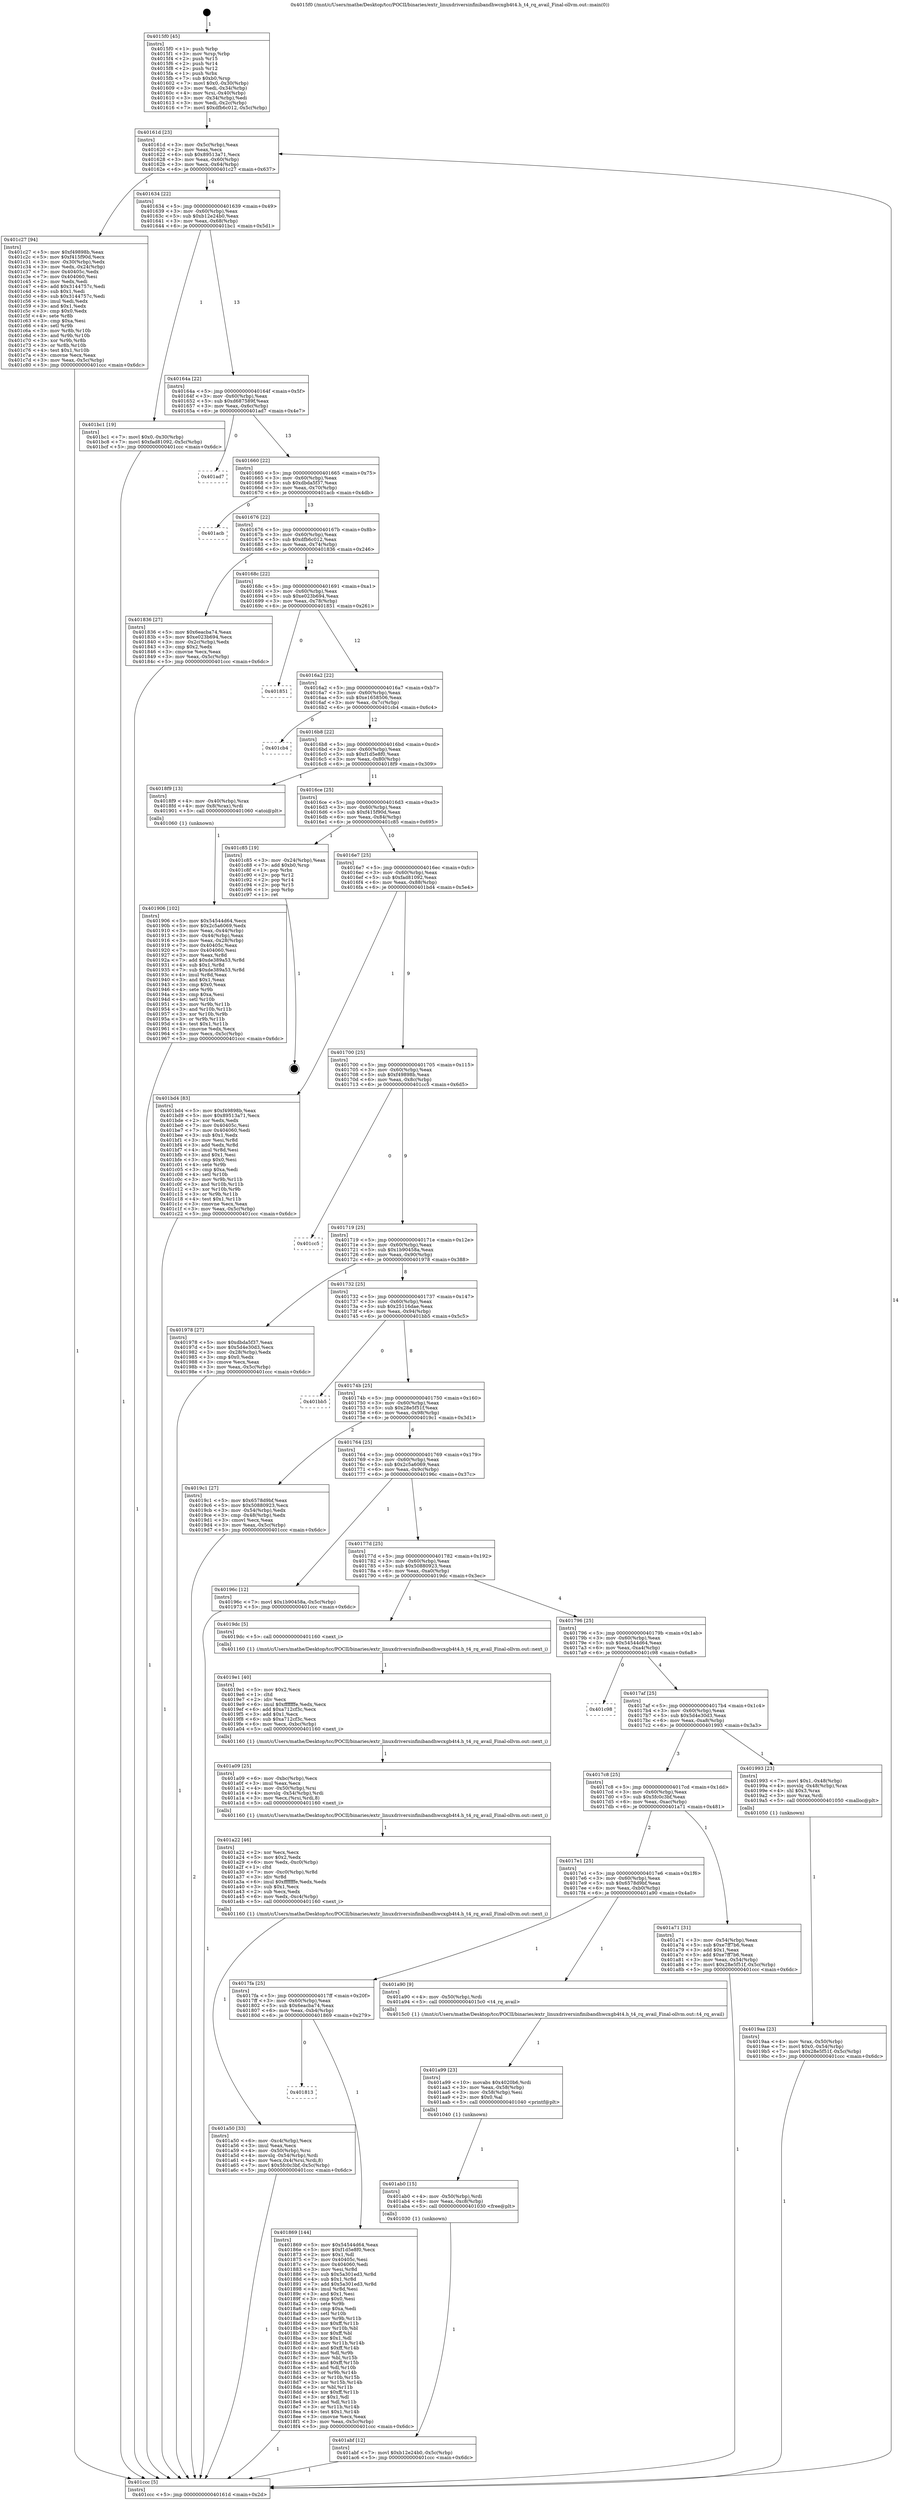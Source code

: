 digraph "0x4015f0" {
  label = "0x4015f0 (/mnt/c/Users/mathe/Desktop/tcc/POCII/binaries/extr_linuxdriversinfinibandhwcxgb4t4.h_t4_rq_avail_Final-ollvm.out::main(0))"
  labelloc = "t"
  node[shape=record]

  Entry [label="",width=0.3,height=0.3,shape=circle,fillcolor=black,style=filled]
  "0x40161d" [label="{
     0x40161d [23]\l
     | [instrs]\l
     &nbsp;&nbsp;0x40161d \<+3\>: mov -0x5c(%rbp),%eax\l
     &nbsp;&nbsp;0x401620 \<+2\>: mov %eax,%ecx\l
     &nbsp;&nbsp;0x401622 \<+6\>: sub $0x89513a71,%ecx\l
     &nbsp;&nbsp;0x401628 \<+3\>: mov %eax,-0x60(%rbp)\l
     &nbsp;&nbsp;0x40162b \<+3\>: mov %ecx,-0x64(%rbp)\l
     &nbsp;&nbsp;0x40162e \<+6\>: je 0000000000401c27 \<main+0x637\>\l
  }"]
  "0x401c27" [label="{
     0x401c27 [94]\l
     | [instrs]\l
     &nbsp;&nbsp;0x401c27 \<+5\>: mov $0xf49898b,%eax\l
     &nbsp;&nbsp;0x401c2c \<+5\>: mov $0xf415f90d,%ecx\l
     &nbsp;&nbsp;0x401c31 \<+3\>: mov -0x30(%rbp),%edx\l
     &nbsp;&nbsp;0x401c34 \<+3\>: mov %edx,-0x24(%rbp)\l
     &nbsp;&nbsp;0x401c37 \<+7\>: mov 0x40405c,%edx\l
     &nbsp;&nbsp;0x401c3e \<+7\>: mov 0x404060,%esi\l
     &nbsp;&nbsp;0x401c45 \<+2\>: mov %edx,%edi\l
     &nbsp;&nbsp;0x401c47 \<+6\>: add $0x3144757c,%edi\l
     &nbsp;&nbsp;0x401c4d \<+3\>: sub $0x1,%edi\l
     &nbsp;&nbsp;0x401c50 \<+6\>: sub $0x3144757c,%edi\l
     &nbsp;&nbsp;0x401c56 \<+3\>: imul %edi,%edx\l
     &nbsp;&nbsp;0x401c59 \<+3\>: and $0x1,%edx\l
     &nbsp;&nbsp;0x401c5c \<+3\>: cmp $0x0,%edx\l
     &nbsp;&nbsp;0x401c5f \<+4\>: sete %r8b\l
     &nbsp;&nbsp;0x401c63 \<+3\>: cmp $0xa,%esi\l
     &nbsp;&nbsp;0x401c66 \<+4\>: setl %r9b\l
     &nbsp;&nbsp;0x401c6a \<+3\>: mov %r8b,%r10b\l
     &nbsp;&nbsp;0x401c6d \<+3\>: and %r9b,%r10b\l
     &nbsp;&nbsp;0x401c70 \<+3\>: xor %r9b,%r8b\l
     &nbsp;&nbsp;0x401c73 \<+3\>: or %r8b,%r10b\l
     &nbsp;&nbsp;0x401c76 \<+4\>: test $0x1,%r10b\l
     &nbsp;&nbsp;0x401c7a \<+3\>: cmovne %ecx,%eax\l
     &nbsp;&nbsp;0x401c7d \<+3\>: mov %eax,-0x5c(%rbp)\l
     &nbsp;&nbsp;0x401c80 \<+5\>: jmp 0000000000401ccc \<main+0x6dc\>\l
  }"]
  "0x401634" [label="{
     0x401634 [22]\l
     | [instrs]\l
     &nbsp;&nbsp;0x401634 \<+5\>: jmp 0000000000401639 \<main+0x49\>\l
     &nbsp;&nbsp;0x401639 \<+3\>: mov -0x60(%rbp),%eax\l
     &nbsp;&nbsp;0x40163c \<+5\>: sub $0xb12e24b0,%eax\l
     &nbsp;&nbsp;0x401641 \<+3\>: mov %eax,-0x68(%rbp)\l
     &nbsp;&nbsp;0x401644 \<+6\>: je 0000000000401bc1 \<main+0x5d1\>\l
  }"]
  Exit [label="",width=0.3,height=0.3,shape=circle,fillcolor=black,style=filled,peripheries=2]
  "0x401bc1" [label="{
     0x401bc1 [19]\l
     | [instrs]\l
     &nbsp;&nbsp;0x401bc1 \<+7\>: movl $0x0,-0x30(%rbp)\l
     &nbsp;&nbsp;0x401bc8 \<+7\>: movl $0xfad81092,-0x5c(%rbp)\l
     &nbsp;&nbsp;0x401bcf \<+5\>: jmp 0000000000401ccc \<main+0x6dc\>\l
  }"]
  "0x40164a" [label="{
     0x40164a [22]\l
     | [instrs]\l
     &nbsp;&nbsp;0x40164a \<+5\>: jmp 000000000040164f \<main+0x5f\>\l
     &nbsp;&nbsp;0x40164f \<+3\>: mov -0x60(%rbp),%eax\l
     &nbsp;&nbsp;0x401652 \<+5\>: sub $0xd687589f,%eax\l
     &nbsp;&nbsp;0x401657 \<+3\>: mov %eax,-0x6c(%rbp)\l
     &nbsp;&nbsp;0x40165a \<+6\>: je 0000000000401ad7 \<main+0x4e7\>\l
  }"]
  "0x401abf" [label="{
     0x401abf [12]\l
     | [instrs]\l
     &nbsp;&nbsp;0x401abf \<+7\>: movl $0xb12e24b0,-0x5c(%rbp)\l
     &nbsp;&nbsp;0x401ac6 \<+5\>: jmp 0000000000401ccc \<main+0x6dc\>\l
  }"]
  "0x401ad7" [label="{
     0x401ad7\l
  }", style=dashed]
  "0x401660" [label="{
     0x401660 [22]\l
     | [instrs]\l
     &nbsp;&nbsp;0x401660 \<+5\>: jmp 0000000000401665 \<main+0x75\>\l
     &nbsp;&nbsp;0x401665 \<+3\>: mov -0x60(%rbp),%eax\l
     &nbsp;&nbsp;0x401668 \<+5\>: sub $0xdbda5f37,%eax\l
     &nbsp;&nbsp;0x40166d \<+3\>: mov %eax,-0x70(%rbp)\l
     &nbsp;&nbsp;0x401670 \<+6\>: je 0000000000401acb \<main+0x4db\>\l
  }"]
  "0x401ab0" [label="{
     0x401ab0 [15]\l
     | [instrs]\l
     &nbsp;&nbsp;0x401ab0 \<+4\>: mov -0x50(%rbp),%rdi\l
     &nbsp;&nbsp;0x401ab4 \<+6\>: mov %eax,-0xc8(%rbp)\l
     &nbsp;&nbsp;0x401aba \<+5\>: call 0000000000401030 \<free@plt\>\l
     | [calls]\l
     &nbsp;&nbsp;0x401030 \{1\} (unknown)\l
  }"]
  "0x401acb" [label="{
     0x401acb\l
  }", style=dashed]
  "0x401676" [label="{
     0x401676 [22]\l
     | [instrs]\l
     &nbsp;&nbsp;0x401676 \<+5\>: jmp 000000000040167b \<main+0x8b\>\l
     &nbsp;&nbsp;0x40167b \<+3\>: mov -0x60(%rbp),%eax\l
     &nbsp;&nbsp;0x40167e \<+5\>: sub $0xdfb6c012,%eax\l
     &nbsp;&nbsp;0x401683 \<+3\>: mov %eax,-0x74(%rbp)\l
     &nbsp;&nbsp;0x401686 \<+6\>: je 0000000000401836 \<main+0x246\>\l
  }"]
  "0x401a99" [label="{
     0x401a99 [23]\l
     | [instrs]\l
     &nbsp;&nbsp;0x401a99 \<+10\>: movabs $0x4020b6,%rdi\l
     &nbsp;&nbsp;0x401aa3 \<+3\>: mov %eax,-0x58(%rbp)\l
     &nbsp;&nbsp;0x401aa6 \<+3\>: mov -0x58(%rbp),%esi\l
     &nbsp;&nbsp;0x401aa9 \<+2\>: mov $0x0,%al\l
     &nbsp;&nbsp;0x401aab \<+5\>: call 0000000000401040 \<printf@plt\>\l
     | [calls]\l
     &nbsp;&nbsp;0x401040 \{1\} (unknown)\l
  }"]
  "0x401836" [label="{
     0x401836 [27]\l
     | [instrs]\l
     &nbsp;&nbsp;0x401836 \<+5\>: mov $0x6eacba74,%eax\l
     &nbsp;&nbsp;0x40183b \<+5\>: mov $0xe023b694,%ecx\l
     &nbsp;&nbsp;0x401840 \<+3\>: mov -0x2c(%rbp),%edx\l
     &nbsp;&nbsp;0x401843 \<+3\>: cmp $0x2,%edx\l
     &nbsp;&nbsp;0x401846 \<+3\>: cmovne %ecx,%eax\l
     &nbsp;&nbsp;0x401849 \<+3\>: mov %eax,-0x5c(%rbp)\l
     &nbsp;&nbsp;0x40184c \<+5\>: jmp 0000000000401ccc \<main+0x6dc\>\l
  }"]
  "0x40168c" [label="{
     0x40168c [22]\l
     | [instrs]\l
     &nbsp;&nbsp;0x40168c \<+5\>: jmp 0000000000401691 \<main+0xa1\>\l
     &nbsp;&nbsp;0x401691 \<+3\>: mov -0x60(%rbp),%eax\l
     &nbsp;&nbsp;0x401694 \<+5\>: sub $0xe023b694,%eax\l
     &nbsp;&nbsp;0x401699 \<+3\>: mov %eax,-0x78(%rbp)\l
     &nbsp;&nbsp;0x40169c \<+6\>: je 0000000000401851 \<main+0x261\>\l
  }"]
  "0x401ccc" [label="{
     0x401ccc [5]\l
     | [instrs]\l
     &nbsp;&nbsp;0x401ccc \<+5\>: jmp 000000000040161d \<main+0x2d\>\l
  }"]
  "0x4015f0" [label="{
     0x4015f0 [45]\l
     | [instrs]\l
     &nbsp;&nbsp;0x4015f0 \<+1\>: push %rbp\l
     &nbsp;&nbsp;0x4015f1 \<+3\>: mov %rsp,%rbp\l
     &nbsp;&nbsp;0x4015f4 \<+2\>: push %r15\l
     &nbsp;&nbsp;0x4015f6 \<+2\>: push %r14\l
     &nbsp;&nbsp;0x4015f8 \<+2\>: push %r12\l
     &nbsp;&nbsp;0x4015fa \<+1\>: push %rbx\l
     &nbsp;&nbsp;0x4015fb \<+7\>: sub $0xb0,%rsp\l
     &nbsp;&nbsp;0x401602 \<+7\>: movl $0x0,-0x30(%rbp)\l
     &nbsp;&nbsp;0x401609 \<+3\>: mov %edi,-0x34(%rbp)\l
     &nbsp;&nbsp;0x40160c \<+4\>: mov %rsi,-0x40(%rbp)\l
     &nbsp;&nbsp;0x401610 \<+3\>: mov -0x34(%rbp),%edi\l
     &nbsp;&nbsp;0x401613 \<+3\>: mov %edi,-0x2c(%rbp)\l
     &nbsp;&nbsp;0x401616 \<+7\>: movl $0xdfb6c012,-0x5c(%rbp)\l
  }"]
  "0x401a50" [label="{
     0x401a50 [33]\l
     | [instrs]\l
     &nbsp;&nbsp;0x401a50 \<+6\>: mov -0xc4(%rbp),%ecx\l
     &nbsp;&nbsp;0x401a56 \<+3\>: imul %eax,%ecx\l
     &nbsp;&nbsp;0x401a59 \<+4\>: mov -0x50(%rbp),%rsi\l
     &nbsp;&nbsp;0x401a5d \<+4\>: movslq -0x54(%rbp),%rdi\l
     &nbsp;&nbsp;0x401a61 \<+4\>: mov %ecx,0x4(%rsi,%rdi,8)\l
     &nbsp;&nbsp;0x401a65 \<+7\>: movl $0x5fc0c3bf,-0x5c(%rbp)\l
     &nbsp;&nbsp;0x401a6c \<+5\>: jmp 0000000000401ccc \<main+0x6dc\>\l
  }"]
  "0x401851" [label="{
     0x401851\l
  }", style=dashed]
  "0x4016a2" [label="{
     0x4016a2 [22]\l
     | [instrs]\l
     &nbsp;&nbsp;0x4016a2 \<+5\>: jmp 00000000004016a7 \<main+0xb7\>\l
     &nbsp;&nbsp;0x4016a7 \<+3\>: mov -0x60(%rbp),%eax\l
     &nbsp;&nbsp;0x4016aa \<+5\>: sub $0xe1658506,%eax\l
     &nbsp;&nbsp;0x4016af \<+3\>: mov %eax,-0x7c(%rbp)\l
     &nbsp;&nbsp;0x4016b2 \<+6\>: je 0000000000401cb4 \<main+0x6c4\>\l
  }"]
  "0x401a22" [label="{
     0x401a22 [46]\l
     | [instrs]\l
     &nbsp;&nbsp;0x401a22 \<+2\>: xor %ecx,%ecx\l
     &nbsp;&nbsp;0x401a24 \<+5\>: mov $0x2,%edx\l
     &nbsp;&nbsp;0x401a29 \<+6\>: mov %edx,-0xc0(%rbp)\l
     &nbsp;&nbsp;0x401a2f \<+1\>: cltd\l
     &nbsp;&nbsp;0x401a30 \<+7\>: mov -0xc0(%rbp),%r8d\l
     &nbsp;&nbsp;0x401a37 \<+3\>: idiv %r8d\l
     &nbsp;&nbsp;0x401a3a \<+6\>: imul $0xfffffffe,%edx,%edx\l
     &nbsp;&nbsp;0x401a40 \<+3\>: sub $0x1,%ecx\l
     &nbsp;&nbsp;0x401a43 \<+2\>: sub %ecx,%edx\l
     &nbsp;&nbsp;0x401a45 \<+6\>: mov %edx,-0xc4(%rbp)\l
     &nbsp;&nbsp;0x401a4b \<+5\>: call 0000000000401160 \<next_i\>\l
     | [calls]\l
     &nbsp;&nbsp;0x401160 \{1\} (/mnt/c/Users/mathe/Desktop/tcc/POCII/binaries/extr_linuxdriversinfinibandhwcxgb4t4.h_t4_rq_avail_Final-ollvm.out::next_i)\l
  }"]
  "0x401cb4" [label="{
     0x401cb4\l
  }", style=dashed]
  "0x4016b8" [label="{
     0x4016b8 [22]\l
     | [instrs]\l
     &nbsp;&nbsp;0x4016b8 \<+5\>: jmp 00000000004016bd \<main+0xcd\>\l
     &nbsp;&nbsp;0x4016bd \<+3\>: mov -0x60(%rbp),%eax\l
     &nbsp;&nbsp;0x4016c0 \<+5\>: sub $0xf1d5e8f0,%eax\l
     &nbsp;&nbsp;0x4016c5 \<+3\>: mov %eax,-0x80(%rbp)\l
     &nbsp;&nbsp;0x4016c8 \<+6\>: je 00000000004018f9 \<main+0x309\>\l
  }"]
  "0x401a09" [label="{
     0x401a09 [25]\l
     | [instrs]\l
     &nbsp;&nbsp;0x401a09 \<+6\>: mov -0xbc(%rbp),%ecx\l
     &nbsp;&nbsp;0x401a0f \<+3\>: imul %eax,%ecx\l
     &nbsp;&nbsp;0x401a12 \<+4\>: mov -0x50(%rbp),%rsi\l
     &nbsp;&nbsp;0x401a16 \<+4\>: movslq -0x54(%rbp),%rdi\l
     &nbsp;&nbsp;0x401a1a \<+3\>: mov %ecx,(%rsi,%rdi,8)\l
     &nbsp;&nbsp;0x401a1d \<+5\>: call 0000000000401160 \<next_i\>\l
     | [calls]\l
     &nbsp;&nbsp;0x401160 \{1\} (/mnt/c/Users/mathe/Desktop/tcc/POCII/binaries/extr_linuxdriversinfinibandhwcxgb4t4.h_t4_rq_avail_Final-ollvm.out::next_i)\l
  }"]
  "0x4018f9" [label="{
     0x4018f9 [13]\l
     | [instrs]\l
     &nbsp;&nbsp;0x4018f9 \<+4\>: mov -0x40(%rbp),%rax\l
     &nbsp;&nbsp;0x4018fd \<+4\>: mov 0x8(%rax),%rdi\l
     &nbsp;&nbsp;0x401901 \<+5\>: call 0000000000401060 \<atoi@plt\>\l
     | [calls]\l
     &nbsp;&nbsp;0x401060 \{1\} (unknown)\l
  }"]
  "0x4016ce" [label="{
     0x4016ce [25]\l
     | [instrs]\l
     &nbsp;&nbsp;0x4016ce \<+5\>: jmp 00000000004016d3 \<main+0xe3\>\l
     &nbsp;&nbsp;0x4016d3 \<+3\>: mov -0x60(%rbp),%eax\l
     &nbsp;&nbsp;0x4016d6 \<+5\>: sub $0xf415f90d,%eax\l
     &nbsp;&nbsp;0x4016db \<+6\>: mov %eax,-0x84(%rbp)\l
     &nbsp;&nbsp;0x4016e1 \<+6\>: je 0000000000401c85 \<main+0x695\>\l
  }"]
  "0x4019e1" [label="{
     0x4019e1 [40]\l
     | [instrs]\l
     &nbsp;&nbsp;0x4019e1 \<+5\>: mov $0x2,%ecx\l
     &nbsp;&nbsp;0x4019e6 \<+1\>: cltd\l
     &nbsp;&nbsp;0x4019e7 \<+2\>: idiv %ecx\l
     &nbsp;&nbsp;0x4019e9 \<+6\>: imul $0xfffffffe,%edx,%ecx\l
     &nbsp;&nbsp;0x4019ef \<+6\>: add $0xa712cf3c,%ecx\l
     &nbsp;&nbsp;0x4019f5 \<+3\>: add $0x1,%ecx\l
     &nbsp;&nbsp;0x4019f8 \<+6\>: sub $0xa712cf3c,%ecx\l
     &nbsp;&nbsp;0x4019fe \<+6\>: mov %ecx,-0xbc(%rbp)\l
     &nbsp;&nbsp;0x401a04 \<+5\>: call 0000000000401160 \<next_i\>\l
     | [calls]\l
     &nbsp;&nbsp;0x401160 \{1\} (/mnt/c/Users/mathe/Desktop/tcc/POCII/binaries/extr_linuxdriversinfinibandhwcxgb4t4.h_t4_rq_avail_Final-ollvm.out::next_i)\l
  }"]
  "0x401c85" [label="{
     0x401c85 [19]\l
     | [instrs]\l
     &nbsp;&nbsp;0x401c85 \<+3\>: mov -0x24(%rbp),%eax\l
     &nbsp;&nbsp;0x401c88 \<+7\>: add $0xb0,%rsp\l
     &nbsp;&nbsp;0x401c8f \<+1\>: pop %rbx\l
     &nbsp;&nbsp;0x401c90 \<+2\>: pop %r12\l
     &nbsp;&nbsp;0x401c92 \<+2\>: pop %r14\l
     &nbsp;&nbsp;0x401c94 \<+2\>: pop %r15\l
     &nbsp;&nbsp;0x401c96 \<+1\>: pop %rbp\l
     &nbsp;&nbsp;0x401c97 \<+1\>: ret\l
  }"]
  "0x4016e7" [label="{
     0x4016e7 [25]\l
     | [instrs]\l
     &nbsp;&nbsp;0x4016e7 \<+5\>: jmp 00000000004016ec \<main+0xfc\>\l
     &nbsp;&nbsp;0x4016ec \<+3\>: mov -0x60(%rbp),%eax\l
     &nbsp;&nbsp;0x4016ef \<+5\>: sub $0xfad81092,%eax\l
     &nbsp;&nbsp;0x4016f4 \<+6\>: mov %eax,-0x88(%rbp)\l
     &nbsp;&nbsp;0x4016fa \<+6\>: je 0000000000401bd4 \<main+0x5e4\>\l
  }"]
  "0x4019aa" [label="{
     0x4019aa [23]\l
     | [instrs]\l
     &nbsp;&nbsp;0x4019aa \<+4\>: mov %rax,-0x50(%rbp)\l
     &nbsp;&nbsp;0x4019ae \<+7\>: movl $0x0,-0x54(%rbp)\l
     &nbsp;&nbsp;0x4019b5 \<+7\>: movl $0x28e5f51f,-0x5c(%rbp)\l
     &nbsp;&nbsp;0x4019bc \<+5\>: jmp 0000000000401ccc \<main+0x6dc\>\l
  }"]
  "0x401bd4" [label="{
     0x401bd4 [83]\l
     | [instrs]\l
     &nbsp;&nbsp;0x401bd4 \<+5\>: mov $0xf49898b,%eax\l
     &nbsp;&nbsp;0x401bd9 \<+5\>: mov $0x89513a71,%ecx\l
     &nbsp;&nbsp;0x401bde \<+2\>: xor %edx,%edx\l
     &nbsp;&nbsp;0x401be0 \<+7\>: mov 0x40405c,%esi\l
     &nbsp;&nbsp;0x401be7 \<+7\>: mov 0x404060,%edi\l
     &nbsp;&nbsp;0x401bee \<+3\>: sub $0x1,%edx\l
     &nbsp;&nbsp;0x401bf1 \<+3\>: mov %esi,%r8d\l
     &nbsp;&nbsp;0x401bf4 \<+3\>: add %edx,%r8d\l
     &nbsp;&nbsp;0x401bf7 \<+4\>: imul %r8d,%esi\l
     &nbsp;&nbsp;0x401bfb \<+3\>: and $0x1,%esi\l
     &nbsp;&nbsp;0x401bfe \<+3\>: cmp $0x0,%esi\l
     &nbsp;&nbsp;0x401c01 \<+4\>: sete %r9b\l
     &nbsp;&nbsp;0x401c05 \<+3\>: cmp $0xa,%edi\l
     &nbsp;&nbsp;0x401c08 \<+4\>: setl %r10b\l
     &nbsp;&nbsp;0x401c0c \<+3\>: mov %r9b,%r11b\l
     &nbsp;&nbsp;0x401c0f \<+3\>: and %r10b,%r11b\l
     &nbsp;&nbsp;0x401c12 \<+3\>: xor %r10b,%r9b\l
     &nbsp;&nbsp;0x401c15 \<+3\>: or %r9b,%r11b\l
     &nbsp;&nbsp;0x401c18 \<+4\>: test $0x1,%r11b\l
     &nbsp;&nbsp;0x401c1c \<+3\>: cmovne %ecx,%eax\l
     &nbsp;&nbsp;0x401c1f \<+3\>: mov %eax,-0x5c(%rbp)\l
     &nbsp;&nbsp;0x401c22 \<+5\>: jmp 0000000000401ccc \<main+0x6dc\>\l
  }"]
  "0x401700" [label="{
     0x401700 [25]\l
     | [instrs]\l
     &nbsp;&nbsp;0x401700 \<+5\>: jmp 0000000000401705 \<main+0x115\>\l
     &nbsp;&nbsp;0x401705 \<+3\>: mov -0x60(%rbp),%eax\l
     &nbsp;&nbsp;0x401708 \<+5\>: sub $0xf49898b,%eax\l
     &nbsp;&nbsp;0x40170d \<+6\>: mov %eax,-0x8c(%rbp)\l
     &nbsp;&nbsp;0x401713 \<+6\>: je 0000000000401cc5 \<main+0x6d5\>\l
  }"]
  "0x401906" [label="{
     0x401906 [102]\l
     | [instrs]\l
     &nbsp;&nbsp;0x401906 \<+5\>: mov $0x54544d64,%ecx\l
     &nbsp;&nbsp;0x40190b \<+5\>: mov $0x2c5a6069,%edx\l
     &nbsp;&nbsp;0x401910 \<+3\>: mov %eax,-0x44(%rbp)\l
     &nbsp;&nbsp;0x401913 \<+3\>: mov -0x44(%rbp),%eax\l
     &nbsp;&nbsp;0x401916 \<+3\>: mov %eax,-0x28(%rbp)\l
     &nbsp;&nbsp;0x401919 \<+7\>: mov 0x40405c,%eax\l
     &nbsp;&nbsp;0x401920 \<+7\>: mov 0x404060,%esi\l
     &nbsp;&nbsp;0x401927 \<+3\>: mov %eax,%r8d\l
     &nbsp;&nbsp;0x40192a \<+7\>: add $0xde389a53,%r8d\l
     &nbsp;&nbsp;0x401931 \<+4\>: sub $0x1,%r8d\l
     &nbsp;&nbsp;0x401935 \<+7\>: sub $0xde389a53,%r8d\l
     &nbsp;&nbsp;0x40193c \<+4\>: imul %r8d,%eax\l
     &nbsp;&nbsp;0x401940 \<+3\>: and $0x1,%eax\l
     &nbsp;&nbsp;0x401943 \<+3\>: cmp $0x0,%eax\l
     &nbsp;&nbsp;0x401946 \<+4\>: sete %r9b\l
     &nbsp;&nbsp;0x40194a \<+3\>: cmp $0xa,%esi\l
     &nbsp;&nbsp;0x40194d \<+4\>: setl %r10b\l
     &nbsp;&nbsp;0x401951 \<+3\>: mov %r9b,%r11b\l
     &nbsp;&nbsp;0x401954 \<+3\>: and %r10b,%r11b\l
     &nbsp;&nbsp;0x401957 \<+3\>: xor %r10b,%r9b\l
     &nbsp;&nbsp;0x40195a \<+3\>: or %r9b,%r11b\l
     &nbsp;&nbsp;0x40195d \<+4\>: test $0x1,%r11b\l
     &nbsp;&nbsp;0x401961 \<+3\>: cmovne %edx,%ecx\l
     &nbsp;&nbsp;0x401964 \<+3\>: mov %ecx,-0x5c(%rbp)\l
     &nbsp;&nbsp;0x401967 \<+5\>: jmp 0000000000401ccc \<main+0x6dc\>\l
  }"]
  "0x401cc5" [label="{
     0x401cc5\l
  }", style=dashed]
  "0x401719" [label="{
     0x401719 [25]\l
     | [instrs]\l
     &nbsp;&nbsp;0x401719 \<+5\>: jmp 000000000040171e \<main+0x12e\>\l
     &nbsp;&nbsp;0x40171e \<+3\>: mov -0x60(%rbp),%eax\l
     &nbsp;&nbsp;0x401721 \<+5\>: sub $0x1b90458a,%eax\l
     &nbsp;&nbsp;0x401726 \<+6\>: mov %eax,-0x90(%rbp)\l
     &nbsp;&nbsp;0x40172c \<+6\>: je 0000000000401978 \<main+0x388\>\l
  }"]
  "0x401813" [label="{
     0x401813\l
  }", style=dashed]
  "0x401978" [label="{
     0x401978 [27]\l
     | [instrs]\l
     &nbsp;&nbsp;0x401978 \<+5\>: mov $0xdbda5f37,%eax\l
     &nbsp;&nbsp;0x40197d \<+5\>: mov $0x5d4e30d3,%ecx\l
     &nbsp;&nbsp;0x401982 \<+3\>: mov -0x28(%rbp),%edx\l
     &nbsp;&nbsp;0x401985 \<+3\>: cmp $0x0,%edx\l
     &nbsp;&nbsp;0x401988 \<+3\>: cmove %ecx,%eax\l
     &nbsp;&nbsp;0x40198b \<+3\>: mov %eax,-0x5c(%rbp)\l
     &nbsp;&nbsp;0x40198e \<+5\>: jmp 0000000000401ccc \<main+0x6dc\>\l
  }"]
  "0x401732" [label="{
     0x401732 [25]\l
     | [instrs]\l
     &nbsp;&nbsp;0x401732 \<+5\>: jmp 0000000000401737 \<main+0x147\>\l
     &nbsp;&nbsp;0x401737 \<+3\>: mov -0x60(%rbp),%eax\l
     &nbsp;&nbsp;0x40173a \<+5\>: sub $0x25116dae,%eax\l
     &nbsp;&nbsp;0x40173f \<+6\>: mov %eax,-0x94(%rbp)\l
     &nbsp;&nbsp;0x401745 \<+6\>: je 0000000000401bb5 \<main+0x5c5\>\l
  }"]
  "0x401869" [label="{
     0x401869 [144]\l
     | [instrs]\l
     &nbsp;&nbsp;0x401869 \<+5\>: mov $0x54544d64,%eax\l
     &nbsp;&nbsp;0x40186e \<+5\>: mov $0xf1d5e8f0,%ecx\l
     &nbsp;&nbsp;0x401873 \<+2\>: mov $0x1,%dl\l
     &nbsp;&nbsp;0x401875 \<+7\>: mov 0x40405c,%esi\l
     &nbsp;&nbsp;0x40187c \<+7\>: mov 0x404060,%edi\l
     &nbsp;&nbsp;0x401883 \<+3\>: mov %esi,%r8d\l
     &nbsp;&nbsp;0x401886 \<+7\>: sub $0x5a301ed3,%r8d\l
     &nbsp;&nbsp;0x40188d \<+4\>: sub $0x1,%r8d\l
     &nbsp;&nbsp;0x401891 \<+7\>: add $0x5a301ed3,%r8d\l
     &nbsp;&nbsp;0x401898 \<+4\>: imul %r8d,%esi\l
     &nbsp;&nbsp;0x40189c \<+3\>: and $0x1,%esi\l
     &nbsp;&nbsp;0x40189f \<+3\>: cmp $0x0,%esi\l
     &nbsp;&nbsp;0x4018a2 \<+4\>: sete %r9b\l
     &nbsp;&nbsp;0x4018a6 \<+3\>: cmp $0xa,%edi\l
     &nbsp;&nbsp;0x4018a9 \<+4\>: setl %r10b\l
     &nbsp;&nbsp;0x4018ad \<+3\>: mov %r9b,%r11b\l
     &nbsp;&nbsp;0x4018b0 \<+4\>: xor $0xff,%r11b\l
     &nbsp;&nbsp;0x4018b4 \<+3\>: mov %r10b,%bl\l
     &nbsp;&nbsp;0x4018b7 \<+3\>: xor $0xff,%bl\l
     &nbsp;&nbsp;0x4018ba \<+3\>: xor $0x1,%dl\l
     &nbsp;&nbsp;0x4018bd \<+3\>: mov %r11b,%r14b\l
     &nbsp;&nbsp;0x4018c0 \<+4\>: and $0xff,%r14b\l
     &nbsp;&nbsp;0x4018c4 \<+3\>: and %dl,%r9b\l
     &nbsp;&nbsp;0x4018c7 \<+3\>: mov %bl,%r15b\l
     &nbsp;&nbsp;0x4018ca \<+4\>: and $0xff,%r15b\l
     &nbsp;&nbsp;0x4018ce \<+3\>: and %dl,%r10b\l
     &nbsp;&nbsp;0x4018d1 \<+3\>: or %r9b,%r14b\l
     &nbsp;&nbsp;0x4018d4 \<+3\>: or %r10b,%r15b\l
     &nbsp;&nbsp;0x4018d7 \<+3\>: xor %r15b,%r14b\l
     &nbsp;&nbsp;0x4018da \<+3\>: or %bl,%r11b\l
     &nbsp;&nbsp;0x4018dd \<+4\>: xor $0xff,%r11b\l
     &nbsp;&nbsp;0x4018e1 \<+3\>: or $0x1,%dl\l
     &nbsp;&nbsp;0x4018e4 \<+3\>: and %dl,%r11b\l
     &nbsp;&nbsp;0x4018e7 \<+3\>: or %r11b,%r14b\l
     &nbsp;&nbsp;0x4018ea \<+4\>: test $0x1,%r14b\l
     &nbsp;&nbsp;0x4018ee \<+3\>: cmovne %ecx,%eax\l
     &nbsp;&nbsp;0x4018f1 \<+3\>: mov %eax,-0x5c(%rbp)\l
     &nbsp;&nbsp;0x4018f4 \<+5\>: jmp 0000000000401ccc \<main+0x6dc\>\l
  }"]
  "0x401bb5" [label="{
     0x401bb5\l
  }", style=dashed]
  "0x40174b" [label="{
     0x40174b [25]\l
     | [instrs]\l
     &nbsp;&nbsp;0x40174b \<+5\>: jmp 0000000000401750 \<main+0x160\>\l
     &nbsp;&nbsp;0x401750 \<+3\>: mov -0x60(%rbp),%eax\l
     &nbsp;&nbsp;0x401753 \<+5\>: sub $0x28e5f51f,%eax\l
     &nbsp;&nbsp;0x401758 \<+6\>: mov %eax,-0x98(%rbp)\l
     &nbsp;&nbsp;0x40175e \<+6\>: je 00000000004019c1 \<main+0x3d1\>\l
  }"]
  "0x4017fa" [label="{
     0x4017fa [25]\l
     | [instrs]\l
     &nbsp;&nbsp;0x4017fa \<+5\>: jmp 00000000004017ff \<main+0x20f\>\l
     &nbsp;&nbsp;0x4017ff \<+3\>: mov -0x60(%rbp),%eax\l
     &nbsp;&nbsp;0x401802 \<+5\>: sub $0x6eacba74,%eax\l
     &nbsp;&nbsp;0x401807 \<+6\>: mov %eax,-0xb4(%rbp)\l
     &nbsp;&nbsp;0x40180d \<+6\>: je 0000000000401869 \<main+0x279\>\l
  }"]
  "0x4019c1" [label="{
     0x4019c1 [27]\l
     | [instrs]\l
     &nbsp;&nbsp;0x4019c1 \<+5\>: mov $0x6578d9bf,%eax\l
     &nbsp;&nbsp;0x4019c6 \<+5\>: mov $0x50880923,%ecx\l
     &nbsp;&nbsp;0x4019cb \<+3\>: mov -0x54(%rbp),%edx\l
     &nbsp;&nbsp;0x4019ce \<+3\>: cmp -0x48(%rbp),%edx\l
     &nbsp;&nbsp;0x4019d1 \<+3\>: cmovl %ecx,%eax\l
     &nbsp;&nbsp;0x4019d4 \<+3\>: mov %eax,-0x5c(%rbp)\l
     &nbsp;&nbsp;0x4019d7 \<+5\>: jmp 0000000000401ccc \<main+0x6dc\>\l
  }"]
  "0x401764" [label="{
     0x401764 [25]\l
     | [instrs]\l
     &nbsp;&nbsp;0x401764 \<+5\>: jmp 0000000000401769 \<main+0x179\>\l
     &nbsp;&nbsp;0x401769 \<+3\>: mov -0x60(%rbp),%eax\l
     &nbsp;&nbsp;0x40176c \<+5\>: sub $0x2c5a6069,%eax\l
     &nbsp;&nbsp;0x401771 \<+6\>: mov %eax,-0x9c(%rbp)\l
     &nbsp;&nbsp;0x401777 \<+6\>: je 000000000040196c \<main+0x37c\>\l
  }"]
  "0x401a90" [label="{
     0x401a90 [9]\l
     | [instrs]\l
     &nbsp;&nbsp;0x401a90 \<+4\>: mov -0x50(%rbp),%rdi\l
     &nbsp;&nbsp;0x401a94 \<+5\>: call 00000000004015c0 \<t4_rq_avail\>\l
     | [calls]\l
     &nbsp;&nbsp;0x4015c0 \{1\} (/mnt/c/Users/mathe/Desktop/tcc/POCII/binaries/extr_linuxdriversinfinibandhwcxgb4t4.h_t4_rq_avail_Final-ollvm.out::t4_rq_avail)\l
  }"]
  "0x40196c" [label="{
     0x40196c [12]\l
     | [instrs]\l
     &nbsp;&nbsp;0x40196c \<+7\>: movl $0x1b90458a,-0x5c(%rbp)\l
     &nbsp;&nbsp;0x401973 \<+5\>: jmp 0000000000401ccc \<main+0x6dc\>\l
  }"]
  "0x40177d" [label="{
     0x40177d [25]\l
     | [instrs]\l
     &nbsp;&nbsp;0x40177d \<+5\>: jmp 0000000000401782 \<main+0x192\>\l
     &nbsp;&nbsp;0x401782 \<+3\>: mov -0x60(%rbp),%eax\l
     &nbsp;&nbsp;0x401785 \<+5\>: sub $0x50880923,%eax\l
     &nbsp;&nbsp;0x40178a \<+6\>: mov %eax,-0xa0(%rbp)\l
     &nbsp;&nbsp;0x401790 \<+6\>: je 00000000004019dc \<main+0x3ec\>\l
  }"]
  "0x4017e1" [label="{
     0x4017e1 [25]\l
     | [instrs]\l
     &nbsp;&nbsp;0x4017e1 \<+5\>: jmp 00000000004017e6 \<main+0x1f6\>\l
     &nbsp;&nbsp;0x4017e6 \<+3\>: mov -0x60(%rbp),%eax\l
     &nbsp;&nbsp;0x4017e9 \<+5\>: sub $0x6578d9bf,%eax\l
     &nbsp;&nbsp;0x4017ee \<+6\>: mov %eax,-0xb0(%rbp)\l
     &nbsp;&nbsp;0x4017f4 \<+6\>: je 0000000000401a90 \<main+0x4a0\>\l
  }"]
  "0x4019dc" [label="{
     0x4019dc [5]\l
     | [instrs]\l
     &nbsp;&nbsp;0x4019dc \<+5\>: call 0000000000401160 \<next_i\>\l
     | [calls]\l
     &nbsp;&nbsp;0x401160 \{1\} (/mnt/c/Users/mathe/Desktop/tcc/POCII/binaries/extr_linuxdriversinfinibandhwcxgb4t4.h_t4_rq_avail_Final-ollvm.out::next_i)\l
  }"]
  "0x401796" [label="{
     0x401796 [25]\l
     | [instrs]\l
     &nbsp;&nbsp;0x401796 \<+5\>: jmp 000000000040179b \<main+0x1ab\>\l
     &nbsp;&nbsp;0x40179b \<+3\>: mov -0x60(%rbp),%eax\l
     &nbsp;&nbsp;0x40179e \<+5\>: sub $0x54544d64,%eax\l
     &nbsp;&nbsp;0x4017a3 \<+6\>: mov %eax,-0xa4(%rbp)\l
     &nbsp;&nbsp;0x4017a9 \<+6\>: je 0000000000401c98 \<main+0x6a8\>\l
  }"]
  "0x401a71" [label="{
     0x401a71 [31]\l
     | [instrs]\l
     &nbsp;&nbsp;0x401a71 \<+3\>: mov -0x54(%rbp),%eax\l
     &nbsp;&nbsp;0x401a74 \<+5\>: sub $0xe7ff7b6,%eax\l
     &nbsp;&nbsp;0x401a79 \<+3\>: add $0x1,%eax\l
     &nbsp;&nbsp;0x401a7c \<+5\>: add $0xe7ff7b6,%eax\l
     &nbsp;&nbsp;0x401a81 \<+3\>: mov %eax,-0x54(%rbp)\l
     &nbsp;&nbsp;0x401a84 \<+7\>: movl $0x28e5f51f,-0x5c(%rbp)\l
     &nbsp;&nbsp;0x401a8b \<+5\>: jmp 0000000000401ccc \<main+0x6dc\>\l
  }"]
  "0x401c98" [label="{
     0x401c98\l
  }", style=dashed]
  "0x4017af" [label="{
     0x4017af [25]\l
     | [instrs]\l
     &nbsp;&nbsp;0x4017af \<+5\>: jmp 00000000004017b4 \<main+0x1c4\>\l
     &nbsp;&nbsp;0x4017b4 \<+3\>: mov -0x60(%rbp),%eax\l
     &nbsp;&nbsp;0x4017b7 \<+5\>: sub $0x5d4e30d3,%eax\l
     &nbsp;&nbsp;0x4017bc \<+6\>: mov %eax,-0xa8(%rbp)\l
     &nbsp;&nbsp;0x4017c2 \<+6\>: je 0000000000401993 \<main+0x3a3\>\l
  }"]
  "0x4017c8" [label="{
     0x4017c8 [25]\l
     | [instrs]\l
     &nbsp;&nbsp;0x4017c8 \<+5\>: jmp 00000000004017cd \<main+0x1dd\>\l
     &nbsp;&nbsp;0x4017cd \<+3\>: mov -0x60(%rbp),%eax\l
     &nbsp;&nbsp;0x4017d0 \<+5\>: sub $0x5fc0c3bf,%eax\l
     &nbsp;&nbsp;0x4017d5 \<+6\>: mov %eax,-0xac(%rbp)\l
     &nbsp;&nbsp;0x4017db \<+6\>: je 0000000000401a71 \<main+0x481\>\l
  }"]
  "0x401993" [label="{
     0x401993 [23]\l
     | [instrs]\l
     &nbsp;&nbsp;0x401993 \<+7\>: movl $0x1,-0x48(%rbp)\l
     &nbsp;&nbsp;0x40199a \<+4\>: movslq -0x48(%rbp),%rax\l
     &nbsp;&nbsp;0x40199e \<+4\>: shl $0x3,%rax\l
     &nbsp;&nbsp;0x4019a2 \<+3\>: mov %rax,%rdi\l
     &nbsp;&nbsp;0x4019a5 \<+5\>: call 0000000000401050 \<malloc@plt\>\l
     | [calls]\l
     &nbsp;&nbsp;0x401050 \{1\} (unknown)\l
  }"]
  Entry -> "0x4015f0" [label=" 1"]
  "0x40161d" -> "0x401c27" [label=" 1"]
  "0x40161d" -> "0x401634" [label=" 14"]
  "0x401c85" -> Exit [label=" 1"]
  "0x401634" -> "0x401bc1" [label=" 1"]
  "0x401634" -> "0x40164a" [label=" 13"]
  "0x401c27" -> "0x401ccc" [label=" 1"]
  "0x40164a" -> "0x401ad7" [label=" 0"]
  "0x40164a" -> "0x401660" [label=" 13"]
  "0x401bd4" -> "0x401ccc" [label=" 1"]
  "0x401660" -> "0x401acb" [label=" 0"]
  "0x401660" -> "0x401676" [label=" 13"]
  "0x401bc1" -> "0x401ccc" [label=" 1"]
  "0x401676" -> "0x401836" [label=" 1"]
  "0x401676" -> "0x40168c" [label=" 12"]
  "0x401836" -> "0x401ccc" [label=" 1"]
  "0x4015f0" -> "0x40161d" [label=" 1"]
  "0x401ccc" -> "0x40161d" [label=" 14"]
  "0x401abf" -> "0x401ccc" [label=" 1"]
  "0x40168c" -> "0x401851" [label=" 0"]
  "0x40168c" -> "0x4016a2" [label=" 12"]
  "0x401ab0" -> "0x401abf" [label=" 1"]
  "0x4016a2" -> "0x401cb4" [label=" 0"]
  "0x4016a2" -> "0x4016b8" [label=" 12"]
  "0x401a99" -> "0x401ab0" [label=" 1"]
  "0x4016b8" -> "0x4018f9" [label=" 1"]
  "0x4016b8" -> "0x4016ce" [label=" 11"]
  "0x401a90" -> "0x401a99" [label=" 1"]
  "0x4016ce" -> "0x401c85" [label=" 1"]
  "0x4016ce" -> "0x4016e7" [label=" 10"]
  "0x401a71" -> "0x401ccc" [label=" 1"]
  "0x4016e7" -> "0x401bd4" [label=" 1"]
  "0x4016e7" -> "0x401700" [label=" 9"]
  "0x401a50" -> "0x401ccc" [label=" 1"]
  "0x401700" -> "0x401cc5" [label=" 0"]
  "0x401700" -> "0x401719" [label=" 9"]
  "0x401a22" -> "0x401a50" [label=" 1"]
  "0x401719" -> "0x401978" [label=" 1"]
  "0x401719" -> "0x401732" [label=" 8"]
  "0x401a09" -> "0x401a22" [label=" 1"]
  "0x401732" -> "0x401bb5" [label=" 0"]
  "0x401732" -> "0x40174b" [label=" 8"]
  "0x4019e1" -> "0x401a09" [label=" 1"]
  "0x40174b" -> "0x4019c1" [label=" 2"]
  "0x40174b" -> "0x401764" [label=" 6"]
  "0x4019c1" -> "0x401ccc" [label=" 2"]
  "0x401764" -> "0x40196c" [label=" 1"]
  "0x401764" -> "0x40177d" [label=" 5"]
  "0x4019aa" -> "0x401ccc" [label=" 1"]
  "0x40177d" -> "0x4019dc" [label=" 1"]
  "0x40177d" -> "0x401796" [label=" 4"]
  "0x401978" -> "0x401ccc" [label=" 1"]
  "0x401796" -> "0x401c98" [label=" 0"]
  "0x401796" -> "0x4017af" [label=" 4"]
  "0x40196c" -> "0x401ccc" [label=" 1"]
  "0x4017af" -> "0x401993" [label=" 1"]
  "0x4017af" -> "0x4017c8" [label=" 3"]
  "0x401906" -> "0x401ccc" [label=" 1"]
  "0x4017c8" -> "0x401a71" [label=" 1"]
  "0x4017c8" -> "0x4017e1" [label=" 2"]
  "0x401993" -> "0x4019aa" [label=" 1"]
  "0x4017e1" -> "0x401a90" [label=" 1"]
  "0x4017e1" -> "0x4017fa" [label=" 1"]
  "0x4019dc" -> "0x4019e1" [label=" 1"]
  "0x4017fa" -> "0x401869" [label=" 1"]
  "0x4017fa" -> "0x401813" [label=" 0"]
  "0x401869" -> "0x401ccc" [label=" 1"]
  "0x4018f9" -> "0x401906" [label=" 1"]
}
